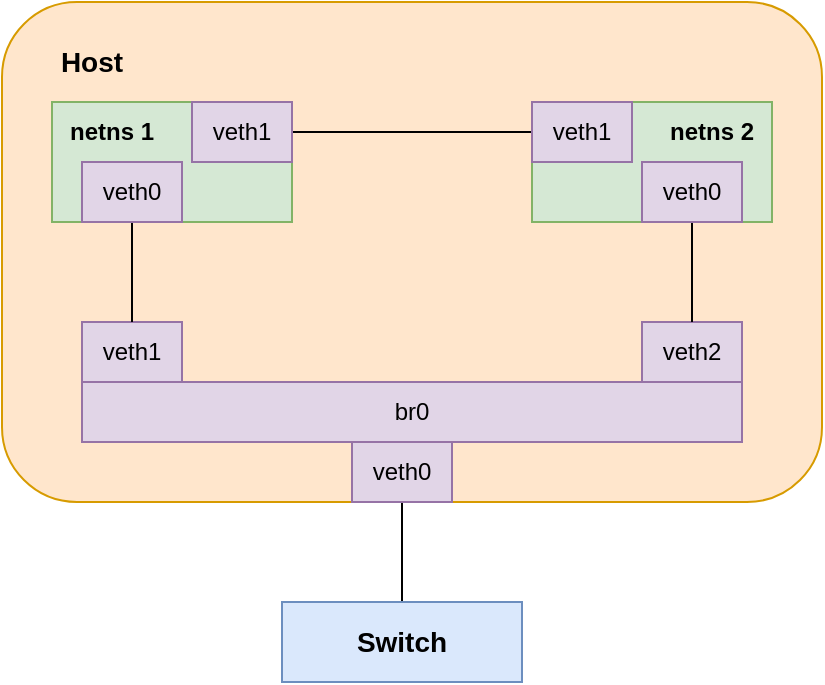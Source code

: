 <mxfile version="14.8.0" type="device"><diagram id="_RUkZBJ1W39L0CiqKpGP" name="Page-1"><mxGraphModel dx="1027" dy="563" grid="1" gridSize="10" guides="1" tooltips="1" connect="1" arrows="1" fold="1" page="1" pageScale="1" pageWidth="850" pageHeight="1100" math="0" shadow="0"><root><mxCell id="0"/><mxCell id="1" parent="0"/><mxCell id="5A-vnrig30BzlnKSIflq-1" value="" style="rounded=1;whiteSpace=wrap;html=1;fillColor=#ffe6cc;strokeColor=#d79b00;" vertex="1" parent="1"><mxGeometry x="80" y="60" width="410" height="250" as="geometry"/></mxCell><mxCell id="5A-vnrig30BzlnKSIflq-2" value="" style="rounded=0;whiteSpace=wrap;html=1;fillColor=#d5e8d4;strokeColor=#82b366;" vertex="1" parent="1"><mxGeometry x="105" y="110" width="120" height="60" as="geometry"/></mxCell><mxCell id="5A-vnrig30BzlnKSIflq-3" value="" style="rounded=0;whiteSpace=wrap;html=1;fillColor=#d5e8d4;strokeColor=#82b366;" vertex="1" parent="1"><mxGeometry x="345" y="110" width="120" height="60" as="geometry"/></mxCell><mxCell id="5A-vnrig30BzlnKSIflq-4" value="br0" style="rounded=0;whiteSpace=wrap;html=1;fillColor=#e1d5e7;strokeColor=#9673a6;" vertex="1" parent="1"><mxGeometry x="120" y="250" width="330" height="30" as="geometry"/></mxCell><mxCell id="5A-vnrig30BzlnKSIflq-24" value="" style="edgeStyle=orthogonalEdgeStyle;rounded=0;orthogonalLoop=1;jettySize=auto;html=1;endArrow=none;endFill=0;" edge="1" parent="1" source="5A-vnrig30BzlnKSIflq-7" target="5A-vnrig30BzlnKSIflq-23"><mxGeometry relative="1" as="geometry"/></mxCell><mxCell id="5A-vnrig30BzlnKSIflq-7" value="veth0" style="rounded=0;whiteSpace=wrap;html=1;fillColor=#e1d5e7;strokeColor=#9673a6;" vertex="1" parent="1"><mxGeometry x="255" y="280" width="50" height="30" as="geometry"/></mxCell><mxCell id="5A-vnrig30BzlnKSIflq-8" value="veth2" style="rounded=0;whiteSpace=wrap;html=1;fillColor=#e1d5e7;strokeColor=#9673a6;" vertex="1" parent="1"><mxGeometry x="400" y="220" width="50" height="30" as="geometry"/></mxCell><mxCell id="5A-vnrig30BzlnKSIflq-9" value="veth1" style="rounded=0;whiteSpace=wrap;html=1;fillColor=#e1d5e7;strokeColor=#9673a6;" vertex="1" parent="1"><mxGeometry x="120" y="220" width="50" height="30" as="geometry"/></mxCell><mxCell id="5A-vnrig30BzlnKSIflq-20" style="edgeStyle=orthogonalEdgeStyle;rounded=0;orthogonalLoop=1;jettySize=auto;html=1;exitX=1;exitY=0.5;exitDx=0;exitDy=0;endArrow=none;endFill=0;" edge="1" parent="1" source="5A-vnrig30BzlnKSIflq-10" target="5A-vnrig30BzlnKSIflq-13"><mxGeometry relative="1" as="geometry"/></mxCell><mxCell id="5A-vnrig30BzlnKSIflq-10" value="veth1" style="rounded=0;whiteSpace=wrap;html=1;fillColor=#e1d5e7;strokeColor=#9673a6;" vertex="1" parent="1"><mxGeometry x="175" y="110" width="50" height="30" as="geometry"/></mxCell><mxCell id="5A-vnrig30BzlnKSIflq-21" value="" style="edgeStyle=orthogonalEdgeStyle;rounded=0;orthogonalLoop=1;jettySize=auto;html=1;endArrow=none;endFill=0;" edge="1" parent="1" source="5A-vnrig30BzlnKSIflq-11" target="5A-vnrig30BzlnKSIflq-9"><mxGeometry relative="1" as="geometry"/></mxCell><mxCell id="5A-vnrig30BzlnKSIflq-11" value="veth0" style="rounded=0;whiteSpace=wrap;html=1;fillColor=#e1d5e7;strokeColor=#9673a6;" vertex="1" parent="1"><mxGeometry x="120" y="140" width="50" height="30" as="geometry"/></mxCell><mxCell id="5A-vnrig30BzlnKSIflq-22" value="" style="edgeStyle=orthogonalEdgeStyle;rounded=0;orthogonalLoop=1;jettySize=auto;html=1;endArrow=none;endFill=0;" edge="1" parent="1" source="5A-vnrig30BzlnKSIflq-12" target="5A-vnrig30BzlnKSIflq-8"><mxGeometry relative="1" as="geometry"/></mxCell><mxCell id="5A-vnrig30BzlnKSIflq-12" value="veth0" style="rounded=0;whiteSpace=wrap;html=1;fillColor=#e1d5e7;strokeColor=#9673a6;" vertex="1" parent="1"><mxGeometry x="400" y="140" width="50" height="30" as="geometry"/></mxCell><mxCell id="5A-vnrig30BzlnKSIflq-13" value="veth1" style="rounded=0;whiteSpace=wrap;html=1;fillColor=#e1d5e7;strokeColor=#9673a6;" vertex="1" parent="1"><mxGeometry x="345" y="110" width="50" height="30" as="geometry"/></mxCell><mxCell id="5A-vnrig30BzlnKSIflq-15" value="Host" style="text;html=1;strokeColor=none;fillColor=none;align=center;verticalAlign=middle;whiteSpace=wrap;rounded=0;fontStyle=1;fontSize=14;" vertex="1" parent="1"><mxGeometry x="105" y="80" width="40" height="20" as="geometry"/></mxCell><mxCell id="5A-vnrig30BzlnKSIflq-17" value="netns 1" style="text;html=1;strokeColor=none;fillColor=none;align=center;verticalAlign=middle;whiteSpace=wrap;rounded=0;fontStyle=1" vertex="1" parent="1"><mxGeometry x="110" y="115" width="50" height="20" as="geometry"/></mxCell><mxCell id="5A-vnrig30BzlnKSIflq-18" value="netns 2" style="text;html=1;strokeColor=none;fillColor=none;align=center;verticalAlign=middle;whiteSpace=wrap;rounded=0;fontStyle=1" vertex="1" parent="1"><mxGeometry x="410" y="115" width="50" height="20" as="geometry"/></mxCell><mxCell id="5A-vnrig30BzlnKSIflq-23" value="Switch" style="rounded=0;whiteSpace=wrap;html=1;fillColor=#dae8fc;strokeColor=#6c8ebf;fontStyle=1;fontSize=14;" vertex="1" parent="1"><mxGeometry x="220" y="360" width="120" height="40" as="geometry"/></mxCell></root></mxGraphModel></diagram></mxfile>
